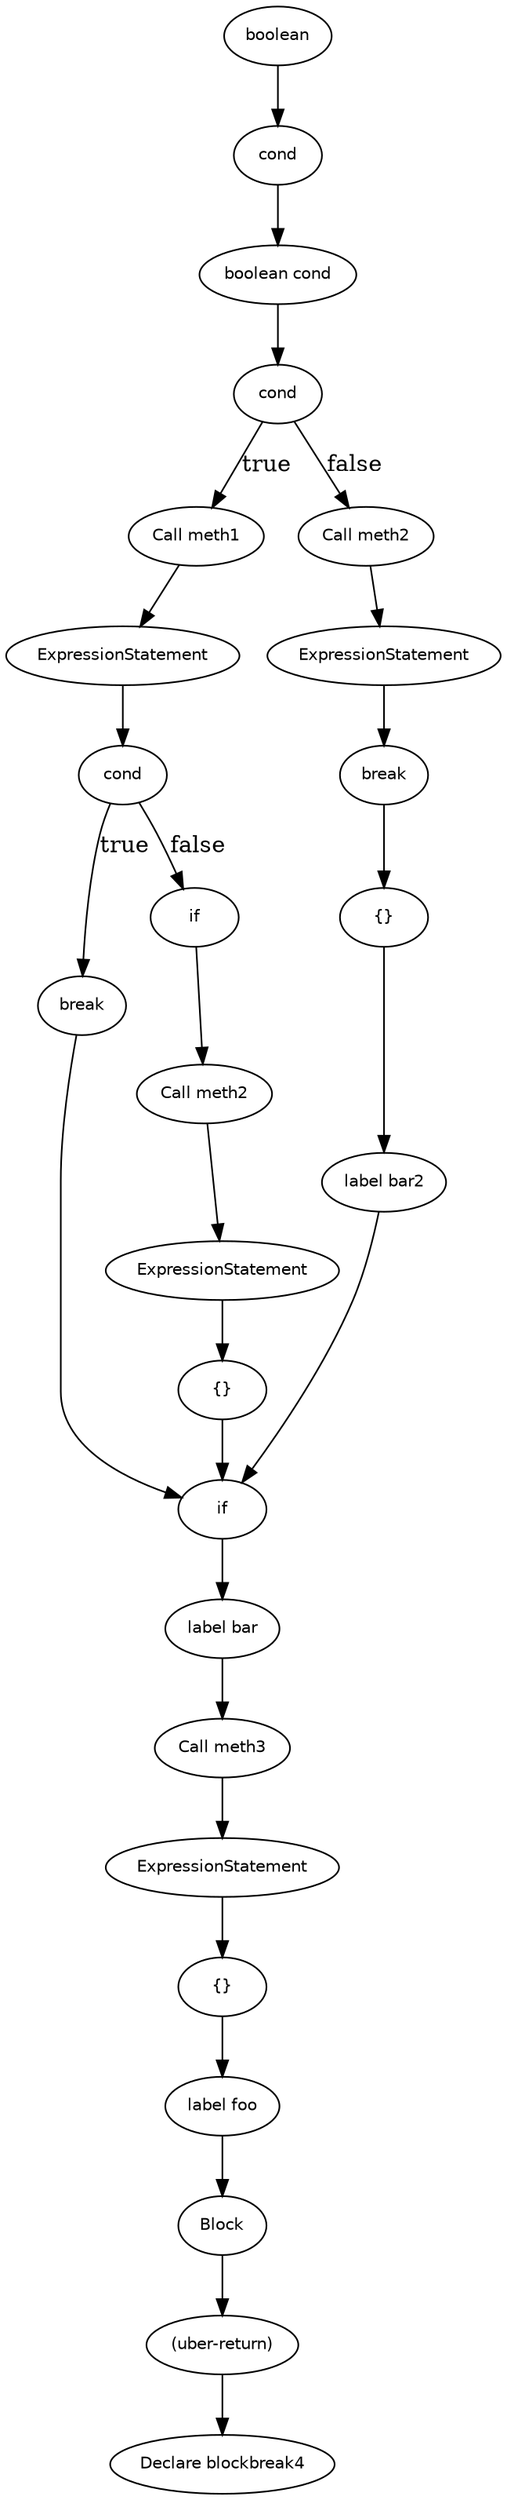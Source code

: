 digraph blockbreak4 {
  35 [
    label = Block,
    fontname = Helvetica,
    fontsize = 10
  ];
  33 [
    label = "Call meth3",
    fontname = Helvetica,
    fontsize = 10
  ];
  32 [
    label = ExpressionStatement,
    fontname = Helvetica,
    fontsize = 10
  ];
  30 [
    label = break,
    fontname = Helvetica,
    fontsize = 10
  ];
  19 [
    label = break,
    fontname = Helvetica,
    fontsize = 10
  ];
  18 [
    label = cond,
    fontname = Helvetica,
    fontsize = 10
  ];
  17 [
    label = if,
    fontname = Helvetica,
    fontsize = 10
  ];
  15 [
    label = "Call meth1",
    fontname = Helvetica,
    fontsize = 10
  ];
  14 [
    label = ExpressionStatement,
    fontname = Helvetica,
    fontsize = 10
  ];
  13 [
    label = "{}",
    fontname = Helvetica,
    fontsize = 10
  ];
  12 [
    label = cond,
    fontname = Helvetica,
    fontsize = 10
  ];
  11 [
    label = if,
    fontname = Helvetica,
    fontsize = 10
  ];
  9 [
    label = "label bar",
    fontname = Helvetica,
    fontsize = 10
  ];
  8 [
    label = "{}",
    fontname = Helvetica,
    fontsize = 10
  ];
  28 [
    label = "Call meth2",
    fontname = Helvetica,
    fontsize = 10
  ];
  27 [
    label = ExpressionStatement,
    fontname = Helvetica,
    fontsize = 10
  ];
  6 [
    label = "label foo",
    fontname = Helvetica,
    fontsize = 10
  ];
  26 [
    label = "{}",
    fontname = Helvetica,
    fontsize = 10
  ];
  5 [
    label = cond,
    fontname = Helvetica,
    fontsize = 10
  ];
  4 [
    label = boolean,
    fontname = Helvetica,
    fontsize = 10
  ];
  24 [
    label = "label bar2",
    fontname = Helvetica,
    fontsize = 10
  ];
  3 [
    label = "boolean cond",
    fontname = Helvetica,
    fontsize = 10
  ];
  2 [
    label = "(uber-return)",
    fontname = Helvetica,
    fontsize = 10
  ];
  22 [
    label = "Call meth2",
    fontname = Helvetica,
    fontsize = 10
  ];
  21 [
    label = ExpressionStatement,
    fontname = Helvetica,
    fontsize = 10
  ];
  0 [
    label = "Declare blockbreak4",
    fontname = Helvetica,
    fontsize = 10
  ];
  30 -> 26 [
    label = ""
  ];
  27 -> 30 [
    label = ""
  ];
  28 -> 27 [
    label = ""
  ];
  12 -> 28 [
    label = false
  ];
  11 -> 9 [
    label = ""
  ];
  24 -> 11 [
    label = ""
  ];
  13 -> 11 [
    label = ""
  ];
  19 -> 11 [
    label = ""
  ];
  26 -> 24 [
    label = ""
  ];
  18 -> 19 [
    label = true
  ];
  32 -> 8 [
    label = ""
  ];
  14 -> 18 [
    label = ""
  ];
  33 -> 32 [
    label = ""
  ];
  15 -> 14 [
    label = ""
  ];
  9 -> 33 [
    label = ""
  ];
  12 -> 15 [
    label = true
  ];
  3 -> 12 [
    label = ""
  ];
  2 -> 0 [
    label = ""
  ];
  5 -> 3 [
    label = ""
  ];
  35 -> 2 [
    label = ""
  ];
  21 -> 13 [
    label = ""
  ];
  4 -> 5 [
    label = ""
  ];
  6 -> 35 [
    label = ""
  ];
  22 -> 21 [
    label = ""
  ];
  17 -> 22 [
    label = ""
  ];
  8 -> 6 [
    label = ""
  ];
  18 -> 17 [
    label = false
  ];
}
